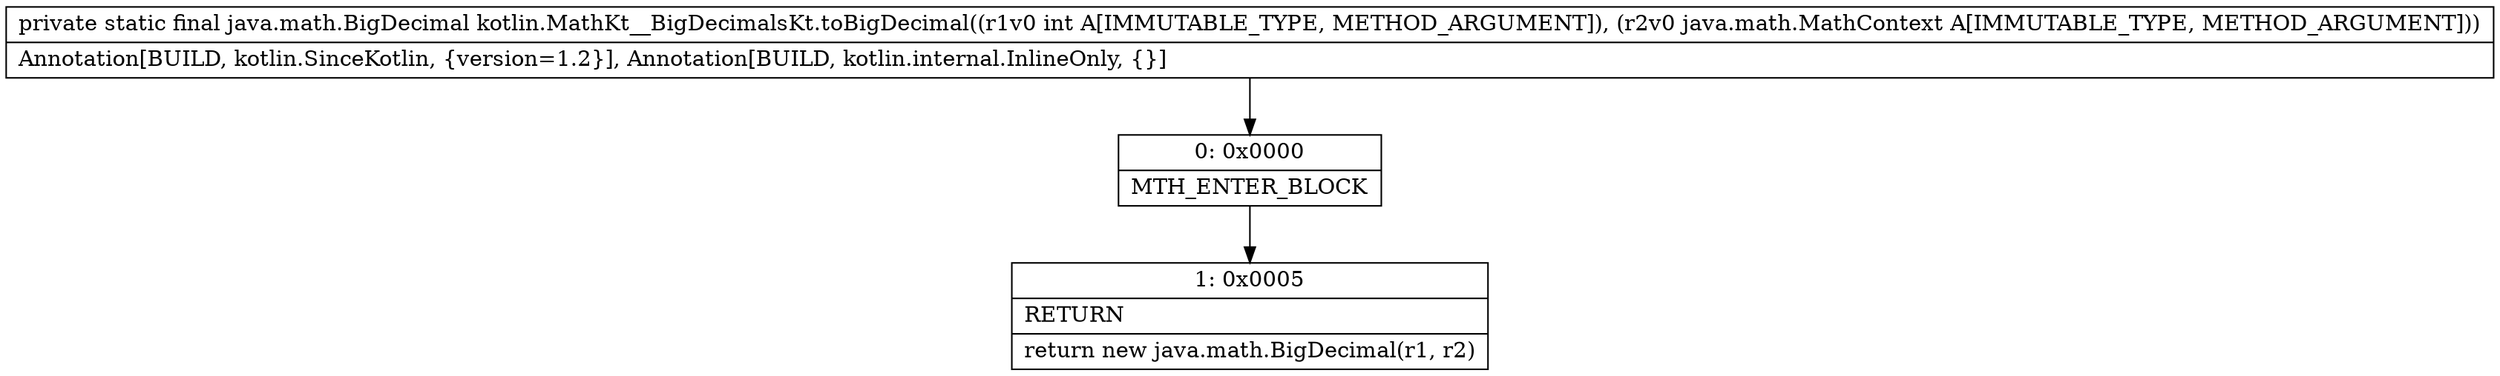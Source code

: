 digraph "CFG forkotlin.MathKt__BigDecimalsKt.toBigDecimal(ILjava\/math\/MathContext;)Ljava\/math\/BigDecimal;" {
Node_0 [shape=record,label="{0\:\ 0x0000|MTH_ENTER_BLOCK\l}"];
Node_1 [shape=record,label="{1\:\ 0x0005|RETURN\l|return new java.math.BigDecimal(r1, r2)\l}"];
MethodNode[shape=record,label="{private static final java.math.BigDecimal kotlin.MathKt__BigDecimalsKt.toBigDecimal((r1v0 int A[IMMUTABLE_TYPE, METHOD_ARGUMENT]), (r2v0 java.math.MathContext A[IMMUTABLE_TYPE, METHOD_ARGUMENT]))  | Annotation[BUILD, kotlin.SinceKotlin, \{version=1.2\}], Annotation[BUILD, kotlin.internal.InlineOnly, \{\}]\l}"];
MethodNode -> Node_0;
Node_0 -> Node_1;
}

